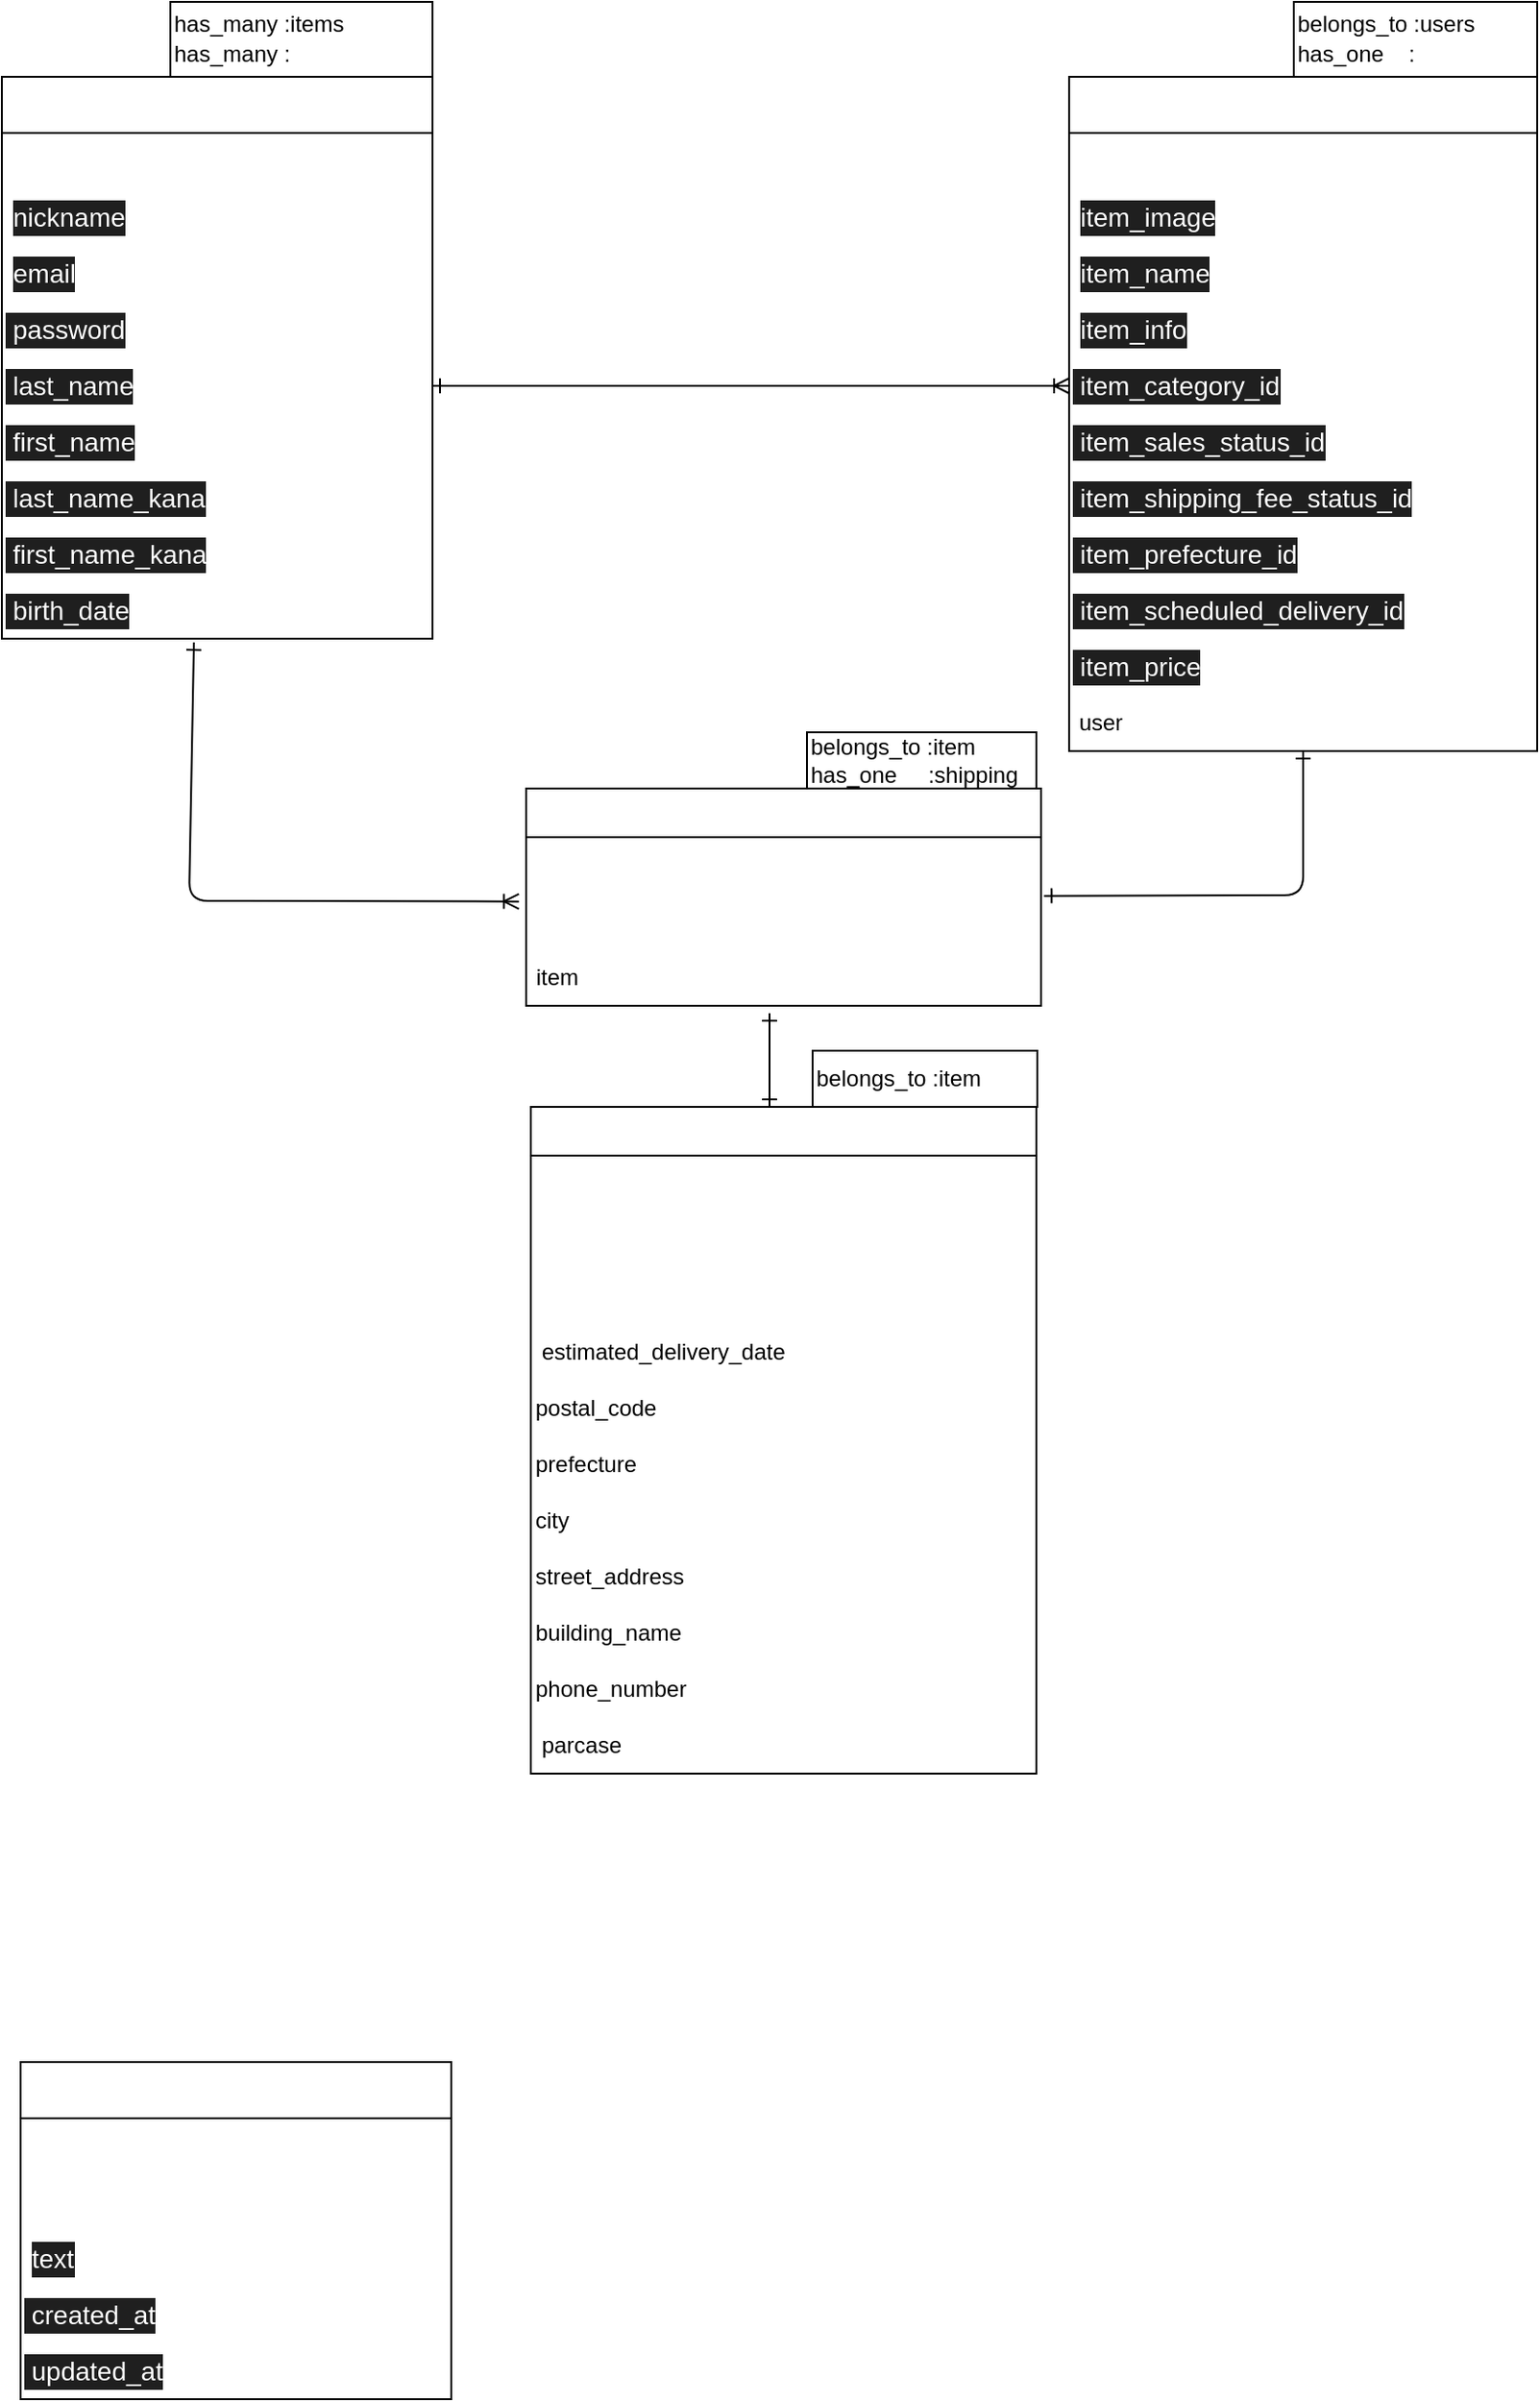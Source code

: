<mxfile>
    <diagram id="uOqrZuvNNeRD3elp6eP3" name="ページ1">
        <mxGraphModel dx="864" dy="521" grid="1" gridSize="10" guides="1" tooltips="1" connect="1" arrows="1" fold="1" page="1" pageScale="1" pageWidth="827" pageHeight="1169" math="0" shadow="0">
            <root>
                <mxCell id="0"/>
                <mxCell id="1" parent="0"/>
                <mxCell id="2" value="users" style="swimlane;fontStyle=0;childLayout=stackLayout;horizontal=1;startSize=30;horizontalStack=0;resizeParent=1;resizeParentMax=0;resizeLast=0;collapsible=1;marginBottom=0;whiteSpace=wrap;html=1;fontFamily=Helvetica;fontColor=#FFFFFF;" parent="1" vertex="1">
                    <mxGeometry x="40" y="80" width="230" height="300" as="geometry"/>
                </mxCell>
                <mxCell id="3" value="id" style="text;strokeColor=none;fillColor=none;align=left;verticalAlign=middle;spacingLeft=4;spacingRight=4;overflow=hidden;points=[[0,0.5],[1,0.5]];portConstraint=eastwest;rotatable=0;whiteSpace=wrap;html=1;fontFamily=Helvetica;fontColor=#FFFFFF;" parent="2" vertex="1">
                    <mxGeometry y="30" width="230" height="30" as="geometry"/>
                </mxCell>
                <mxCell id="4" value="&lt;div style=&quot;background-color: rgb(31, 31, 31); font-size: 14px; line-height: 19px;&quot;&gt;&lt;span style=&quot;&quot;&gt;nickname&lt;/span&gt;&lt;/div&gt;" style="text;strokeColor=none;fillColor=none;align=left;verticalAlign=middle;spacingLeft=4;spacingRight=4;overflow=hidden;points=[[0,0.5],[1,0.5]];portConstraint=eastwest;rotatable=0;whiteSpace=wrap;html=1;fontFamily=Helvetica;fontColor=#FFFFFF;" parent="2" vertex="1">
                    <mxGeometry y="60" width="230" height="30" as="geometry"/>
                </mxCell>
                <mxCell id="5" value="&lt;div style=&quot;background-color: rgb(31, 31, 31); font-size: 14px; line-height: 19px;&quot;&gt;&lt;span style=&quot;&quot;&gt;email&lt;/span&gt;&lt;/div&gt;" style="text;strokeColor=none;fillColor=none;align=left;verticalAlign=middle;spacingLeft=4;spacingRight=4;overflow=hidden;points=[[0,0.5],[1,0.5]];portConstraint=eastwest;rotatable=0;whiteSpace=wrap;html=1;fontFamily=Helvetica;fontColor=#FFFFFF;" parent="2" vertex="1">
                    <mxGeometry y="90" width="230" height="30" as="geometry"/>
                </mxCell>
                <mxCell id="13" value="&lt;div style=&quot;background-color: rgb(31, 31, 31); font-size: 14px; line-height: 19px;&quot;&gt;&lt;span style=&quot;&quot;&gt;&amp;nbsp;password&lt;/span&gt;&lt;/div&gt;" style="text;html=1;strokeColor=none;fillColor=none;align=left;verticalAlign=middle;whiteSpace=wrap;rounded=0;fontFamily=Helvetica;fontColor=#FFFFFF;" parent="2" vertex="1">
                    <mxGeometry y="120" width="230" height="30" as="geometry"/>
                </mxCell>
                <mxCell id="14" value="&lt;div style=&quot;background-color: rgb(31, 31, 31); font-size: 14px; line-height: 19px;&quot;&gt;&lt;span style=&quot;&quot;&gt;&amp;nbsp;last_name&lt;/span&gt;&lt;/div&gt;" style="text;html=1;strokeColor=none;fillColor=none;align=left;verticalAlign=middle;whiteSpace=wrap;rounded=0;fontFamily=Helvetica;fontColor=#FFFFFF;" parent="2" vertex="1">
                    <mxGeometry y="150" width="230" height="30" as="geometry"/>
                </mxCell>
                <mxCell id="15" value="&lt;div style=&quot;background-color: rgb(31, 31, 31); font-size: 14px; line-height: 19px;&quot;&gt;&lt;span style=&quot;&quot;&gt;&amp;nbsp;first_name&lt;/span&gt;&lt;/div&gt;" style="text;html=1;strokeColor=none;fillColor=none;align=left;verticalAlign=middle;whiteSpace=wrap;rounded=0;fontFamily=Helvetica;fontColor=#FFFFFF;" parent="2" vertex="1">
                    <mxGeometry y="180" width="230" height="30" as="geometry"/>
                </mxCell>
                <mxCell id="16" value="&lt;div style=&quot;background-color: rgb(31, 31, 31); font-size: 14px; line-height: 19px;&quot;&gt;&lt;span style=&quot;&quot;&gt;&amp;nbsp;last_name_kana&lt;/span&gt;&lt;/div&gt;" style="text;html=1;strokeColor=none;fillColor=none;align=left;verticalAlign=middle;whiteSpace=wrap;rounded=0;fontFamily=Helvetica;fontColor=#FFFFFF;" parent="2" vertex="1">
                    <mxGeometry y="210" width="230" height="30" as="geometry"/>
                </mxCell>
                <mxCell id="17" value="&lt;div style=&quot;background-color: rgb(31, 31, 31); font-size: 14px; line-height: 19px;&quot;&gt;&lt;span style=&quot;&quot;&gt;&amp;nbsp;first_name_kana&lt;/span&gt;&lt;/div&gt;" style="text;html=1;strokeColor=none;fillColor=none;align=left;verticalAlign=middle;whiteSpace=wrap;rounded=0;fontFamily=Helvetica;fontColor=#FFFFFF;" parent="2" vertex="1">
                    <mxGeometry y="240" width="230" height="30" as="geometry"/>
                </mxCell>
                <mxCell id="19" value="&lt;div style=&quot;background-color: rgb(31, 31, 31); font-size: 14px; line-height: 19px;&quot;&gt;&lt;span style=&quot;&quot;&gt;&amp;nbsp;birth_date&lt;/span&gt;&lt;/div&gt;" style="text;html=1;strokeColor=none;fillColor=none;align=left;verticalAlign=middle;whiteSpace=wrap;rounded=0;fontFamily=Helvetica;fontColor=#FFFFFF;" parent="2" vertex="1">
                    <mxGeometry y="270" width="230" height="30" as="geometry"/>
                </mxCell>
                <mxCell id="20" value="items" style="swimlane;fontStyle=0;childLayout=stackLayout;horizontal=1;startSize=30;horizontalStack=0;resizeParent=1;resizeParentMax=0;resizeLast=0;collapsible=1;marginBottom=0;whiteSpace=wrap;html=1;align=left;fontFamily=Helvetica;fontColor=#FFFFFF;verticalAlign=middle;" parent="1" vertex="1">
                    <mxGeometry x="610" y="80" width="250" height="360" as="geometry">
                        <mxRectangle x="390" y="80" width="70" height="30" as="alternateBounds"/>
                    </mxGeometry>
                </mxCell>
                <mxCell id="47" value="&amp;nbsp;id" style="text;html=1;strokeColor=none;fillColor=none;align=left;verticalAlign=middle;whiteSpace=wrap;rounded=0;fontFamily=Helvetica;fontColor=#FFFFFF;" parent="20" vertex="1">
                    <mxGeometry y="30" width="250" height="30" as="geometry"/>
                </mxCell>
                <mxCell id="21" value="&lt;div style=&quot;background-color: rgb(31, 31, 31); font-size: 14px; line-height: 19px;&quot;&gt;&lt;span style=&quot;&quot;&gt;item_image&lt;/span&gt;&lt;/div&gt;" style="text;strokeColor=none;fillColor=none;align=left;verticalAlign=middle;spacingLeft=4;spacingRight=4;overflow=hidden;points=[[0,0.5],[1,0.5]];portConstraint=eastwest;rotatable=0;whiteSpace=wrap;html=1;fontFamily=Helvetica;fontColor=#FFFFFF;" parent="20" vertex="1">
                    <mxGeometry y="60" width="250" height="30" as="geometry"/>
                </mxCell>
                <mxCell id="22" value="&lt;div style=&quot;background-color: rgb(31, 31, 31); font-size: 14px; line-height: 19px;&quot;&gt;&lt;span style=&quot;&quot;&gt;item_name&lt;/span&gt;&lt;/div&gt;" style="text;strokeColor=none;fillColor=none;align=left;verticalAlign=middle;spacingLeft=4;spacingRight=4;overflow=hidden;points=[[0,0.5],[1,0.5]];portConstraint=eastwest;rotatable=0;whiteSpace=wrap;html=1;fontFamily=Helvetica;fontColor=#FFFFFF;" parent="20" vertex="1">
                    <mxGeometry y="90" width="250" height="30" as="geometry"/>
                </mxCell>
                <mxCell id="23" value="&lt;div style=&quot;background-color: rgb(31, 31, 31); font-size: 14px; line-height: 19px;&quot;&gt;&lt;span style=&quot;&quot;&gt;item_info&lt;/span&gt;&lt;/div&gt;" style="text;strokeColor=none;fillColor=none;align=left;verticalAlign=middle;spacingLeft=4;spacingRight=4;overflow=hidden;points=[[0,0.5],[1,0.5]];portConstraint=eastwest;rotatable=0;whiteSpace=wrap;html=1;fontFamily=Helvetica;fontColor=#FFFFFF;" parent="20" vertex="1">
                    <mxGeometry y="120" width="250" height="30" as="geometry"/>
                </mxCell>
                <mxCell id="26" value="&lt;div style=&quot;background-color: rgb(31, 31, 31); font-size: 14px; line-height: 19px;&quot;&gt;&lt;span style=&quot;&quot;&gt;&amp;nbsp;item_category_id&lt;/span&gt;&lt;/div&gt;" style="text;html=1;strokeColor=none;fillColor=none;align=left;verticalAlign=middle;whiteSpace=wrap;rounded=0;fontFamily=Helvetica;fontColor=#FFFFFF;" parent="20" vertex="1">
                    <mxGeometry y="150" width="250" height="30" as="geometry"/>
                </mxCell>
                <mxCell id="27" value="&lt;div style=&quot;background-color: rgb(31, 31, 31); font-size: 14px; line-height: 19px;&quot;&gt;&lt;span style=&quot;&quot;&gt;&amp;nbsp;item_sales_status_id&lt;/span&gt;&lt;/div&gt;" style="text;html=1;strokeColor=none;fillColor=none;align=left;verticalAlign=middle;whiteSpace=wrap;rounded=0;fontFamily=Helvetica;fontColor=#FFFFFF;" parent="20" vertex="1">
                    <mxGeometry y="180" width="250" height="30" as="geometry"/>
                </mxCell>
                <mxCell id="28" value="&lt;div style=&quot;background-color: rgb(31, 31, 31); font-size: 14px; line-height: 19px;&quot;&gt;&lt;span style=&quot;&quot;&gt;&amp;nbsp;item_shipping_fee_status_id&lt;/span&gt;&lt;/div&gt;" style="text;html=1;strokeColor=none;fillColor=none;align=left;verticalAlign=middle;whiteSpace=wrap;rounded=0;fontFamily=Helvetica;fontColor=#FFFFFF;" parent="20" vertex="1">
                    <mxGeometry y="210" width="250" height="30" as="geometry"/>
                </mxCell>
                <mxCell id="29" value="&lt;div style=&quot;background-color: rgb(31, 31, 31); font-size: 14px; line-height: 19px;&quot;&gt;&lt;span style=&quot;&quot;&gt;&amp;nbsp;item_prefecture_id&lt;/span&gt;&lt;/div&gt;" style="text;html=1;strokeColor=none;fillColor=none;align=left;verticalAlign=middle;whiteSpace=wrap;rounded=0;fontFamily=Helvetica;fontColor=#FFFFFF;" parent="20" vertex="1">
                    <mxGeometry y="240" width="250" height="30" as="geometry"/>
                </mxCell>
                <mxCell id="30" value="&lt;div style=&quot;background-color: rgb(31, 31, 31); font-size: 14px; line-height: 19px;&quot;&gt;&lt;span style=&quot;&quot;&gt;&amp;nbsp;item_scheduled_delivery_id&lt;/span&gt;&lt;/div&gt;" style="text;html=1;strokeColor=none;fillColor=none;align=left;verticalAlign=middle;whiteSpace=wrap;rounded=0;fontFamily=Helvetica;fontColor=#FFFFFF;" parent="20" vertex="1">
                    <mxGeometry y="270" width="250" height="30" as="geometry"/>
                </mxCell>
                <mxCell id="31" value="&lt;div style=&quot;background-color: rgb(31, 31, 31); font-size: 14px; line-height: 19px;&quot;&gt;&lt;span style=&quot;&quot;&gt;&amp;nbsp;item_price&lt;/span&gt;&lt;/div&gt;" style="text;html=1;strokeColor=none;fillColor=none;align=left;verticalAlign=middle;whiteSpace=wrap;rounded=0;fontFamily=Helvetica;fontColor=#FFFFFF;" parent="20" vertex="1">
                    <mxGeometry y="300" width="250" height="30" as="geometry"/>
                </mxCell>
                <mxCell id="95" value="&amp;nbsp;user" style="text;html=1;strokeColor=none;fillColor=none;align=left;verticalAlign=middle;whiteSpace=wrap;rounded=0;" parent="20" vertex="1">
                    <mxGeometry y="330" width="250" height="30" as="geometry"/>
                </mxCell>
                <mxCell id="36" value="comments" style="swimlane;fontStyle=0;childLayout=stackLayout;horizontal=1;startSize=30;horizontalStack=0;resizeParent=1;resizeParentMax=0;resizeLast=0;collapsible=1;marginBottom=0;whiteSpace=wrap;html=1;fontFamily=Helvetica;fontColor=#FFFFFF;" parent="1" vertex="1">
                    <mxGeometry x="50" y="1140" width="230" height="180" as="geometry"/>
                </mxCell>
                <mxCell id="37" value="ID" style="text;strokeColor=none;fillColor=none;align=left;verticalAlign=middle;spacingLeft=4;spacingRight=4;overflow=hidden;points=[[0,0.5],[1,0.5]];portConstraint=eastwest;rotatable=0;whiteSpace=wrap;html=1;fontFamily=Helvetica;fontColor=#FFFFFF;" parent="36" vertex="1">
                    <mxGeometry y="30" width="230" height="30" as="geometry"/>
                </mxCell>
                <mxCell id="38" value="&lt;font&gt;user_id&lt;/font&gt;" style="text;strokeColor=none;fillColor=none;align=left;verticalAlign=middle;spacingLeft=4;spacingRight=4;overflow=hidden;points=[[0,0.5],[1,0.5]];portConstraint=eastwest;rotatable=0;whiteSpace=wrap;html=1;fontFamily=Helvetica;fontColor=#FFFFFF;" parent="36" vertex="1">
                    <mxGeometry y="60" width="230" height="30" as="geometry"/>
                </mxCell>
                <mxCell id="39" value="&lt;div style=&quot;background-color: rgb(31, 31, 31); font-size: 14px; line-height: 19px;&quot;&gt;&lt;font&gt;text&lt;/font&gt;&lt;/div&gt;" style="text;strokeColor=none;fillColor=none;align=left;verticalAlign=middle;spacingLeft=4;spacingRight=4;overflow=hidden;points=[[0,0.5],[1,0.5]];portConstraint=eastwest;rotatable=0;whiteSpace=wrap;html=1;fontFamily=Helvetica;fontColor=#FFFFFF;" parent="36" vertex="1">
                    <mxGeometry y="90" width="230" height="30" as="geometry"/>
                </mxCell>
                <mxCell id="41" value="&lt;div style=&quot;background-color: rgb(31, 31, 31); font-size: 14px; line-height: 19px;&quot;&gt;&amp;nbsp;created_at&lt;/div&gt;" style="text;html=1;strokeColor=none;fillColor=none;align=left;verticalAlign=middle;whiteSpace=wrap;rounded=0;fontFamily=Helvetica;fontColor=#FFFFFF;" parent="36" vertex="1">
                    <mxGeometry y="120" width="230" height="30" as="geometry"/>
                </mxCell>
                <mxCell id="42" value="&lt;div style=&quot;background-color: rgb(31, 31, 31); font-size: 14px; line-height: 19px;&quot;&gt;&amp;nbsp;updated_at&lt;/div&gt;" style="text;html=1;strokeColor=none;fillColor=none;align=left;verticalAlign=middle;whiteSpace=wrap;rounded=0;fontFamily=Helvetica;fontColor=#FFFFFF;" parent="36" vertex="1">
                    <mxGeometry y="150" width="230" height="30" as="geometry"/>
                </mxCell>
                <mxCell id="85" value="purchases" style="swimlane;fontStyle=0;childLayout=stackLayout;horizontal=1;startSize=26;horizontalStack=0;resizeParent=1;resizeParentMax=0;resizeLast=0;collapsible=1;marginBottom=0;align=center;fontSize=14;fontFamily=Helvetica;fontColor=#FFFFFF;" parent="1" vertex="1">
                    <mxGeometry x="320" y="460" width="275" height="116" as="geometry"/>
                </mxCell>
                <mxCell id="86" value="id" style="text;strokeColor=none;fillColor=none;spacingLeft=4;spacingRight=4;overflow=hidden;rotatable=0;points=[[0,0.5],[1,0.5]];portConstraint=eastwest;fontSize=12;fontFamily=Helvetica;fontColor=#FFFFFF;" parent="85" vertex="1">
                    <mxGeometry y="26" width="275" height="30" as="geometry"/>
                </mxCell>
                <mxCell id="87" value="user" style="text;strokeColor=none;fillColor=none;spacingLeft=4;spacingRight=4;overflow=hidden;rotatable=0;points=[[0,0.5],[1,0.5]];portConstraint=eastwest;fontSize=12;fontFamily=Helvetica;fontColor=#FFFFFF;" parent="85" vertex="1">
                    <mxGeometry y="56" width="275" height="30" as="geometry"/>
                </mxCell>
                <mxCell id="93" value="&amp;nbsp;item" style="text;html=1;strokeColor=none;fillColor=none;align=left;verticalAlign=middle;whiteSpace=wrap;rounded=0;" parent="85" vertex="1">
                    <mxGeometry y="86" width="275" height="30" as="geometry"/>
                </mxCell>
                <mxCell id="89" value="shippings" style="swimlane;fontStyle=0;childLayout=stackLayout;horizontal=1;startSize=26;horizontalStack=0;resizeParent=1;resizeParentMax=0;resizeLast=0;collapsible=1;marginBottom=0;align=center;fontSize=14;fontFamily=Helvetica;fontColor=#FFFFFF;" parent="1" vertex="1">
                    <mxGeometry x="322.5" y="630" width="270" height="356" as="geometry"/>
                </mxCell>
                <mxCell id="90" value="id" style="text;strokeColor=none;fillColor=none;spacingLeft=4;spacingRight=4;overflow=hidden;rotatable=0;points=[[0,0.5],[1,0.5]];portConstraint=eastwest;fontSize=12;fontFamily=Helvetica;fontColor=#FFFFFF;" parent="89" vertex="1">
                    <mxGeometry y="26" width="270" height="30" as="geometry"/>
                </mxCell>
                <mxCell id="91" value="tracking_number" style="text;strokeColor=none;fillColor=none;spacingLeft=4;spacingRight=4;overflow=hidden;rotatable=0;points=[[0,0.5],[1,0.5]];portConstraint=eastwest;fontSize=12;fontFamily=Helvetica;fontColor=#FFFFFF;" parent="89" vertex="1">
                    <mxGeometry y="56" width="270" height="30" as="geometry"/>
                </mxCell>
                <mxCell id="92" value="carrier" style="text;strokeColor=none;fillColor=none;spacingLeft=4;spacingRight=4;overflow=hidden;rotatable=0;points=[[0,0.5],[1,0.5]];portConstraint=eastwest;fontSize=12;fontFamily=Helvetica;fontColor=#FFFFFF;labelBackgroundColor=default;" parent="89" vertex="1">
                    <mxGeometry y="86" width="270" height="30" as="geometry"/>
                </mxCell>
                <mxCell id="97" value="&amp;nbsp;estimated_delivery_date" style="text;html=1;strokeColor=none;fillColor=none;align=left;verticalAlign=middle;whiteSpace=wrap;rounded=0;" parent="89" vertex="1">
                    <mxGeometry y="116" width="270" height="30" as="geometry"/>
                </mxCell>
                <mxCell id="135" value="postal_code" style="text;html=1;strokeColor=none;fillColor=none;align=left;verticalAlign=middle;whiteSpace=wrap;rounded=0;" vertex="1" parent="89">
                    <mxGeometry y="146" width="270" height="30" as="geometry"/>
                </mxCell>
                <mxCell id="136" value="prefecture" style="text;html=1;strokeColor=none;fillColor=none;align=left;verticalAlign=middle;whiteSpace=wrap;rounded=0;" vertex="1" parent="89">
                    <mxGeometry y="176" width="270" height="30" as="geometry"/>
                </mxCell>
                <mxCell id="138" value="city" style="text;html=1;strokeColor=none;fillColor=none;align=left;verticalAlign=middle;whiteSpace=wrap;rounded=0;" vertex="1" parent="89">
                    <mxGeometry y="206" width="270" height="30" as="geometry"/>
                </mxCell>
                <mxCell id="137" value="street_address" style="text;html=1;strokeColor=none;fillColor=none;align=left;verticalAlign=middle;whiteSpace=wrap;rounded=0;" vertex="1" parent="89">
                    <mxGeometry y="236" width="270" height="30" as="geometry"/>
                </mxCell>
                <mxCell id="139" value="building_name" style="text;html=1;strokeColor=none;fillColor=none;align=left;verticalAlign=middle;whiteSpace=wrap;rounded=0;" vertex="1" parent="89">
                    <mxGeometry y="266" width="270" height="30" as="geometry"/>
                </mxCell>
                <mxCell id="140" value="phone_number" style="text;html=1;strokeColor=none;fillColor=none;align=left;verticalAlign=middle;whiteSpace=wrap;rounded=0;" vertex="1" parent="89">
                    <mxGeometry y="296" width="270" height="30" as="geometry"/>
                </mxCell>
                <mxCell id="103" value="&amp;nbsp;parcase" style="text;html=1;strokeColor=none;fillColor=none;align=left;verticalAlign=middle;whiteSpace=wrap;rounded=0;labelBackgroundColor=none;" parent="89" vertex="1">
                    <mxGeometry y="326" width="270" height="30" as="geometry"/>
                </mxCell>
                <mxCell id="106" value="" style="endArrow=ERone;html=1;fontColor=default;startArrow=ERone;startFill=0;endFill=0;" parent="1" edge="1">
                    <mxGeometry width="50" height="50" relative="1" as="geometry">
                        <mxPoint x="450" y="580" as="sourcePoint"/>
                        <mxPoint x="450" y="630" as="targetPoint"/>
                    </mxGeometry>
                </mxCell>
                <mxCell id="116" value="" style="endArrow=ERoneToMany;html=1;fontColor=default;exitX=1;exitY=0.5;exitDx=0;exitDy=0;entryX=0;entryY=0.5;entryDx=0;entryDy=0;endFill=0;strokeWidth=1;startArrow=ERone;startFill=0;" parent="1" source="14" target="26" edge="1">
                    <mxGeometry width="50" height="50" relative="1" as="geometry">
                        <mxPoint x="380" y="280" as="sourcePoint"/>
                        <mxPoint x="430" y="230" as="targetPoint"/>
                    </mxGeometry>
                </mxCell>
                <mxCell id="117" value="" style="endArrow=ERoneToMany;html=1;strokeWidth=1;fontColor=default;exitX=0.446;exitY=1.067;exitDx=0;exitDy=0;exitPerimeter=0;startArrow=ERone;startFill=0;endFill=0;entryX=-0.014;entryY=0.144;entryDx=0;entryDy=0;entryPerimeter=0;" parent="1" source="19" target="87" edge="1">
                    <mxGeometry width="50" height="50" relative="1" as="geometry">
                        <mxPoint x="380" y="480" as="sourcePoint"/>
                        <mxPoint x="270" y="550" as="targetPoint"/>
                        <Array as="points">
                            <mxPoint x="140" y="520"/>
                        </Array>
                    </mxGeometry>
                </mxCell>
                <mxCell id="119" value="" style="endArrow=ERone;html=1;strokeWidth=1;fontColor=default;entryX=0.5;entryY=1;entryDx=0;entryDy=0;exitX=1.006;exitY=0.044;exitDx=0;exitDy=0;exitPerimeter=0;startArrow=ERone;startFill=0;endFill=0;" parent="1" source="87" target="95" edge="1">
                    <mxGeometry width="50" height="50" relative="1" as="geometry">
                        <mxPoint x="380" y="480" as="sourcePoint"/>
                        <mxPoint x="430" y="430" as="targetPoint"/>
                        <Array as="points">
                            <mxPoint x="735" y="517"/>
                        </Array>
                    </mxGeometry>
                </mxCell>
                <mxCell id="120" value="has_many :items&lt;br&gt;has_many :&lt;span style=&quot;color: rgb(255, 255, 255); font-size: 14px;&quot;&gt;purchases&lt;/span&gt;" style="rounded=0;whiteSpace=wrap;html=1;align=left;" vertex="1" parent="1">
                    <mxGeometry x="130" y="40" width="140" height="40" as="geometry"/>
                </mxCell>
                <mxCell id="121" value="belongs_to :users&lt;br&gt;has_one&amp;nbsp; &amp;nbsp; :&lt;span style=&quot;color: rgb(255, 255, 255); font-size: 14px;&quot;&gt;purchase&lt;/span&gt;" style="rounded=0;whiteSpace=wrap;html=1;align=left;" vertex="1" parent="1">
                    <mxGeometry x="730" y="40" width="130" height="40" as="geometry"/>
                </mxCell>
                <mxCell id="122" value="belongs_to :item&lt;br&gt;has_one&amp;nbsp; &amp;nbsp; &amp;nbsp;:shipping" style="rounded=0;whiteSpace=wrap;html=1;align=left;" vertex="1" parent="1">
                    <mxGeometry x="470" y="430" width="122.5" height="30" as="geometry"/>
                </mxCell>
                <mxCell id="123" value="belongs_to :item" style="rounded=0;whiteSpace=wrap;html=1;align=left;" vertex="1" parent="1">
                    <mxGeometry x="473" y="600" width="120" height="30" as="geometry"/>
                </mxCell>
            </root>
        </mxGraphModel>
    </diagram>
</mxfile>